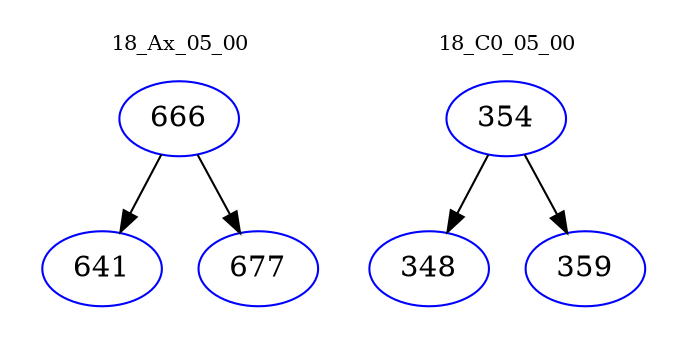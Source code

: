 digraph{
subgraph cluster_0 {
color = white
label = "18_Ax_05_00";
fontsize=10;
T0_666 [label="666", color="blue"]
T0_666 -> T0_641 [color="black"]
T0_641 [label="641", color="blue"]
T0_666 -> T0_677 [color="black"]
T0_677 [label="677", color="blue"]
}
subgraph cluster_1 {
color = white
label = "18_C0_05_00";
fontsize=10;
T1_354 [label="354", color="blue"]
T1_354 -> T1_348 [color="black"]
T1_348 [label="348", color="blue"]
T1_354 -> T1_359 [color="black"]
T1_359 [label="359", color="blue"]
}
}
